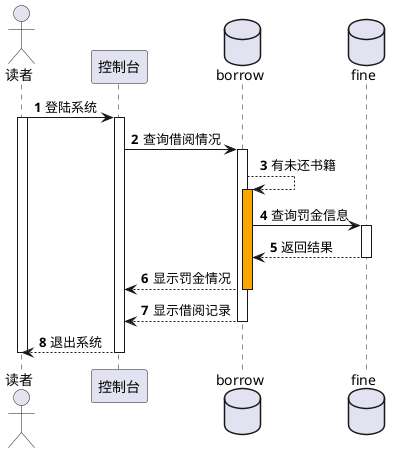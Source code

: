@startuml
autonumber
actor 读者 as d
participant 控制台 as c
database borrow
database fine
d->c:登陆系统
activate d
activate c
c->borrow:查询借阅情况
activate borrow
borrow-->borrow:有未还书籍
activate borrow #orange
borrow->fine:查询罚金信息
activate fine
fine-->borrow:返回结果
deactivate fine
borrow-->c:显示罚金情况
deactivate borrow
borrow-->c:显示借阅记录
deactivate borrow
c-->d:退出系统
deactivate c
deactivate d
@enduml